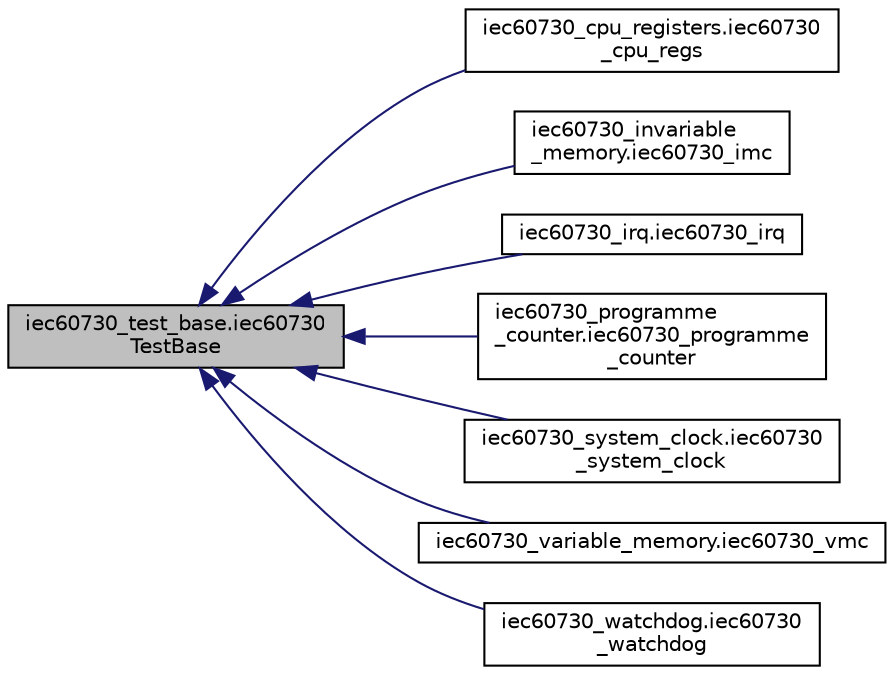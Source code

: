 digraph "iec60730_test_base.iec60730TestBase"
{
 // LATEX_PDF_SIZE
  edge [fontname="Helvetica",fontsize="10",labelfontname="Helvetica",labelfontsize="10"];
  node [fontname="Helvetica",fontsize="10",shape=record];
  rankdir="LR";
  Node1 [label="iec60730_test_base.iec60730\lTestBase",height=0.2,width=0.4,color="black", fillcolor="grey75", style="filled", fontcolor="black",tooltip=" "];
  Node1 -> Node2 [dir="back",color="midnightblue",fontsize="10",style="solid",fontname="Helvetica"];
  Node2 [label="iec60730_cpu_registers.iec60730\l_cpu_regs",height=0.2,width=0.4,color="black", fillcolor="white", style="filled",URL="$classiec60730__cpu__registers_1_1iec60730__cpu__regs.html",tooltip="IEC60730 CPU Register Check Tests."];
  Node1 -> Node3 [dir="back",color="midnightblue",fontsize="10",style="solid",fontname="Helvetica"];
  Node3 [label="iec60730_invariable\l_memory.iec60730_imc",height=0.2,width=0.4,color="black", fillcolor="white", style="filled",URL="$classiec60730__invariable__memory_1_1iec60730__imc.html",tooltip="IEC60730 Invariable Memory Plausibility Verification Tests."];
  Node1 -> Node4 [dir="back",color="midnightblue",fontsize="10",style="solid",fontname="Helvetica"];
  Node4 [label="iec60730_irq.iec60730_irq",height=0.2,width=0.4,color="black", fillcolor="white", style="filled",URL="$classiec60730__irq_1_1iec60730__irq.html",tooltip="IEC60730 IRQ Plausibility Verification Tests."];
  Node1 -> Node5 [dir="back",color="midnightblue",fontsize="10",style="solid",fontname="Helvetica"];
  Node5 [label="iec60730_programme\l_counter.iec60730_programme\l_counter",height=0.2,width=0.4,color="black", fillcolor="white", style="filled",URL="$classiec60730__programme__counter_1_1iec60730__programme__counter.html",tooltip="IEC60730 CPU programme counter Tests."];
  Node1 -> Node6 [dir="back",color="midnightblue",fontsize="10",style="solid",fontname="Helvetica"];
  Node6 [label="iec60730_system_clock.iec60730\l_system_clock",height=0.2,width=0.4,color="black", fillcolor="white", style="filled",URL="$classiec60730__system__clock_1_1iec60730__system__clock.html",tooltip="IEC60730 System Clock Verification Tests."];
  Node1 -> Node7 [dir="back",color="midnightblue",fontsize="10",style="solid",fontname="Helvetica"];
  Node7 [label="iec60730_variable_memory.iec60730_vmc",height=0.2,width=0.4,color="black", fillcolor="white", style="filled",URL="$classiec60730__variable__memory_1_1iec60730__vmc.html",tooltip="IEC60730 Variable Memory Plausibility Verification Tests."];
  Node1 -> Node8 [dir="back",color="midnightblue",fontsize="10",style="solid",fontname="Helvetica"];
  Node8 [label="iec60730_watchdog.iec60730\l_watchdog",height=0.2,width=0.4,color="black", fillcolor="white", style="filled",URL="$classiec60730__watchdog_1_1iec60730__watchdog.html",tooltip="IEC60730 Watchdog Verification Tests."];
}
